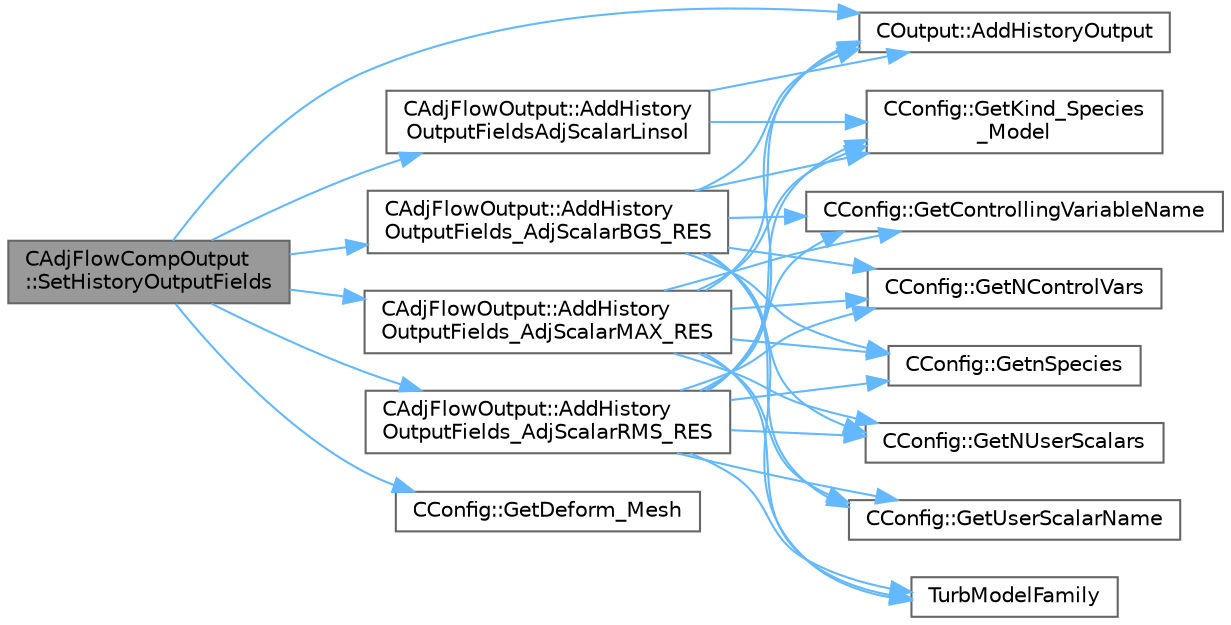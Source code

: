 digraph "CAdjFlowCompOutput::SetHistoryOutputFields"
{
 // LATEX_PDF_SIZE
  bgcolor="transparent";
  edge [fontname=Helvetica,fontsize=10,labelfontname=Helvetica,labelfontsize=10];
  node [fontname=Helvetica,fontsize=10,shape=box,height=0.2,width=0.4];
  rankdir="LR";
  Node1 [id="Node000001",label="CAdjFlowCompOutput\l::SetHistoryOutputFields",height=0.2,width=0.4,color="gray40", fillcolor="grey60", style="filled", fontcolor="black",tooltip="Set the available history output fields."];
  Node1 -> Node2 [id="edge1_Node000001_Node000002",color="steelblue1",style="solid",tooltip=" "];
  Node2 [id="Node000002",label="COutput::AddHistoryOutput",height=0.2,width=0.4,color="grey40", fillcolor="white", style="filled",URL="$classCOutput.html#ad5ee424d364346cbd6dc27ffbab35e0a",tooltip="Add a new field to the history output."];
  Node1 -> Node3 [id="edge2_Node000001_Node000003",color="steelblue1",style="solid",tooltip=" "];
  Node3 [id="Node000003",label="CAdjFlowOutput::AddHistory\lOutputFields_AdjScalarBGS_RES",height=0.2,width=0.4,color="grey40", fillcolor="white", style="filled",URL="$classCAdjFlowOutput.html#a285fe41cd749a4b3e0c6e41c28989fa0",tooltip="Add scalar (turbulence/species) history fields for the BGS Residual (FVMComp, FVMInc,..."];
  Node3 -> Node2 [id="edge3_Node000003_Node000002",color="steelblue1",style="solid",tooltip=" "];
  Node3 -> Node4 [id="edge4_Node000003_Node000004",color="steelblue1",style="solid",tooltip=" "];
  Node4 [id="Node000004",label="CConfig::GetControllingVariableName",height=0.2,width=0.4,color="grey40", fillcolor="white", style="filled",URL="$classCConfig.html#a3d287d567b7526d13c30b05da3e5b4a6",tooltip="Get the name of a specific controlling variable."];
  Node3 -> Node5 [id="edge5_Node000003_Node000005",color="steelblue1",style="solid",tooltip=" "];
  Node5 [id="Node000005",label="CConfig::GetKind_Species\l_Model",height=0.2,width=0.4,color="grey40", fillcolor="white", style="filled",URL="$classCConfig.html#a7416428b6139fe85180e5e8d190506aa",tooltip="Get the kind of the species model."];
  Node3 -> Node6 [id="edge6_Node000003_Node000006",color="steelblue1",style="solid",tooltip=" "];
  Node6 [id="Node000006",label="CConfig::GetNControlVars",height=0.2,width=0.4,color="grey40", fillcolor="white", style="filled",URL="$classCConfig.html#a96acbe126b6987b1461ff7d3cdb44cca",tooltip="Get the number of control variables for flamelet model."];
  Node3 -> Node7 [id="edge7_Node000003_Node000007",color="steelblue1",style="solid",tooltip=" "];
  Node7 [id="Node000007",label="CConfig::GetnSpecies",height=0.2,width=0.4,color="grey40", fillcolor="white", style="filled",URL="$classCConfig.html#acca4077dbb4f00718adc5e831b561927",tooltip="Provides the number of species present in the gas mixture."];
  Node3 -> Node8 [id="edge8_Node000003_Node000008",color="steelblue1",style="solid",tooltip=" "];
  Node8 [id="Node000008",label="CConfig::GetNUserScalars",height=0.2,width=0.4,color="grey40", fillcolor="white", style="filled",URL="$classCConfig.html#ab6b78d2aa6b013cf2d93c62b2240a8cc",tooltip="Get the number of user scalars for flamelet model."];
  Node3 -> Node9 [id="edge9_Node000003_Node000009",color="steelblue1",style="solid",tooltip=" "];
  Node9 [id="Node000009",label="CConfig::GetUserScalarName",height=0.2,width=0.4,color="grey40", fillcolor="white", style="filled",URL="$classCConfig.html#a052c89683764dde2b1ecaa385a2f9ce4",tooltip="Get the name of the user scalar."];
  Node3 -> Node10 [id="edge10_Node000003_Node000010",color="steelblue1",style="solid",tooltip=" "];
  Node10 [id="Node000010",label="TurbModelFamily",height=0.2,width=0.4,color="grey40", fillcolor="white", style="filled",URL="$option__structure_8hpp.html#acee0f471c4a6420e3aea11c08e6bd980",tooltip="Associate turb models with their family."];
  Node1 -> Node11 [id="edge11_Node000001_Node000011",color="steelblue1",style="solid",tooltip=" "];
  Node11 [id="Node000011",label="CAdjFlowOutput::AddHistory\lOutputFields_AdjScalarMAX_RES",height=0.2,width=0.4,color="grey40", fillcolor="white", style="filled",URL="$classCAdjFlowOutput.html#a9b433d20b77508c3de8a5472e526478b",tooltip="Add scalar (turbulence/species) history fields for the max Residual (FVMComp, FVMInc,..."];
  Node11 -> Node2 [id="edge12_Node000011_Node000002",color="steelblue1",style="solid",tooltip=" "];
  Node11 -> Node4 [id="edge13_Node000011_Node000004",color="steelblue1",style="solid",tooltip=" "];
  Node11 -> Node5 [id="edge14_Node000011_Node000005",color="steelblue1",style="solid",tooltip=" "];
  Node11 -> Node6 [id="edge15_Node000011_Node000006",color="steelblue1",style="solid",tooltip=" "];
  Node11 -> Node7 [id="edge16_Node000011_Node000007",color="steelblue1",style="solid",tooltip=" "];
  Node11 -> Node8 [id="edge17_Node000011_Node000008",color="steelblue1",style="solid",tooltip=" "];
  Node11 -> Node9 [id="edge18_Node000011_Node000009",color="steelblue1",style="solid",tooltip=" "];
  Node11 -> Node10 [id="edge19_Node000011_Node000010",color="steelblue1",style="solid",tooltip=" "];
  Node1 -> Node12 [id="edge20_Node000001_Node000012",color="steelblue1",style="solid",tooltip=" "];
  Node12 [id="Node000012",label="CAdjFlowOutput::AddHistory\lOutputFields_AdjScalarRMS_RES",height=0.2,width=0.4,color="grey40", fillcolor="white", style="filled",URL="$classCAdjFlowOutput.html#a58425ed34cf2e02f6a4f3d7c8e4fbf01",tooltip="Add scalar (turbulence/species) history fields for the Residual RMS (FVMComp, FVMInc,..."];
  Node12 -> Node2 [id="edge21_Node000012_Node000002",color="steelblue1",style="solid",tooltip=" "];
  Node12 -> Node4 [id="edge22_Node000012_Node000004",color="steelblue1",style="solid",tooltip=" "];
  Node12 -> Node5 [id="edge23_Node000012_Node000005",color="steelblue1",style="solid",tooltip=" "];
  Node12 -> Node6 [id="edge24_Node000012_Node000006",color="steelblue1",style="solid",tooltip=" "];
  Node12 -> Node7 [id="edge25_Node000012_Node000007",color="steelblue1",style="solid",tooltip=" "];
  Node12 -> Node8 [id="edge26_Node000012_Node000008",color="steelblue1",style="solid",tooltip=" "];
  Node12 -> Node9 [id="edge27_Node000012_Node000009",color="steelblue1",style="solid",tooltip=" "];
  Node12 -> Node10 [id="edge28_Node000012_Node000010",color="steelblue1",style="solid",tooltip=" "];
  Node1 -> Node13 [id="edge29_Node000001_Node000013",color="steelblue1",style="solid",tooltip=" "];
  Node13 [id="Node000013",label="CAdjFlowOutput::AddHistory\lOutputFieldsAdjScalarLinsol",height=0.2,width=0.4,color="grey40", fillcolor="white", style="filled",URL="$classCAdjFlowOutput.html#aded78a236d510924d48cd9b96ebbade2",tooltip="Add scalar (turbulence/species) history fields for the linear solver (FVMComp, FVMInc,..."];
  Node13 -> Node2 [id="edge30_Node000013_Node000002",color="steelblue1",style="solid",tooltip=" "];
  Node13 -> Node5 [id="edge31_Node000013_Node000005",color="steelblue1",style="solid",tooltip=" "];
  Node1 -> Node14 [id="edge32_Node000001_Node000014",color="steelblue1",style="solid",tooltip=" "];
  Node14 [id="Node000014",label="CConfig::GetDeform_Mesh",height=0.2,width=0.4,color="grey40", fillcolor="white", style="filled",URL="$classCConfig.html#a74c97dfeaa45d3f37d5696d798dafad9",tooltip="Get information about whether the mesh will be deformed using pseudo linear elasticity."];
}
